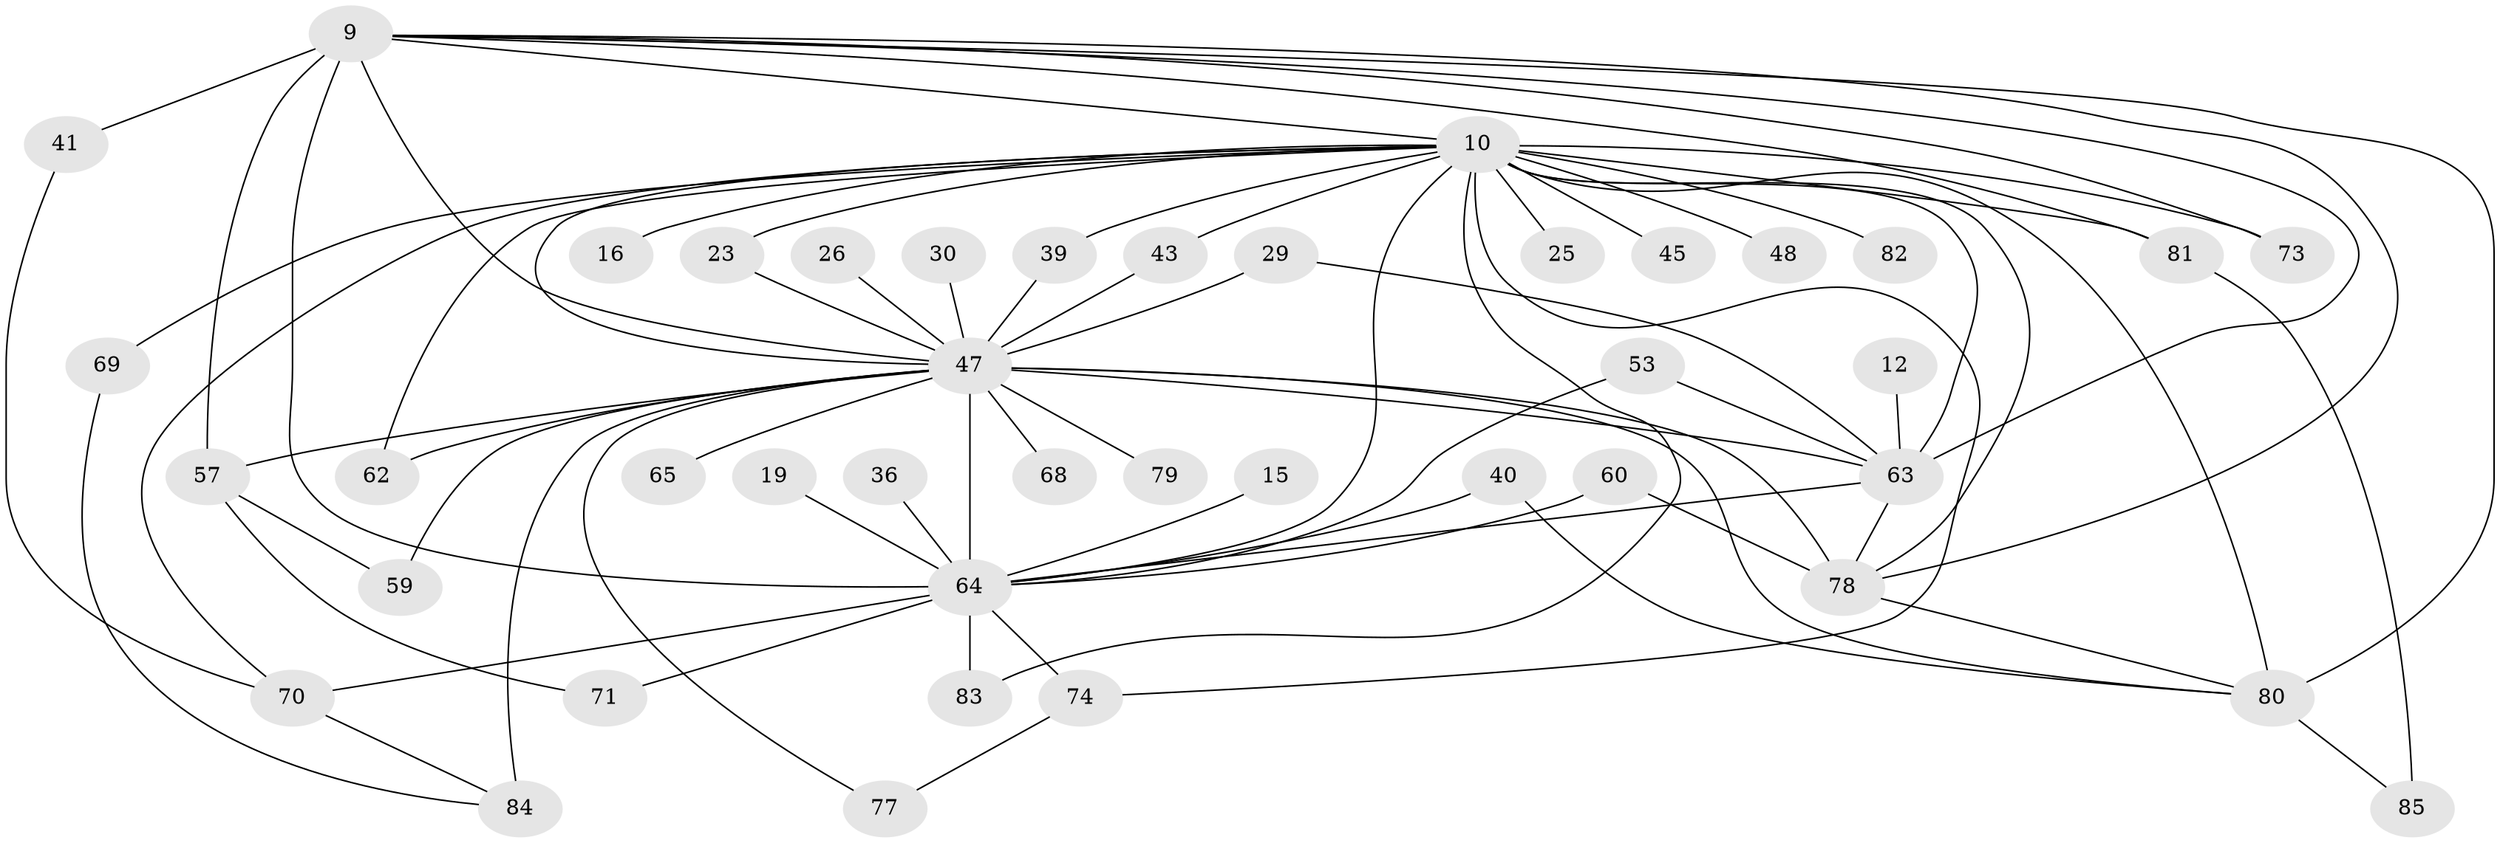 // original degree distribution, {24: 0.011764705882352941, 19: 0.023529411764705882, 25: 0.011764705882352941, 14: 0.011764705882352941, 16: 0.011764705882352941, 12: 0.011764705882352941, 18: 0.011764705882352941, 30: 0.011764705882352941, 15: 0.011764705882352941, 3: 0.23529411764705882, 2: 0.5529411764705883, 5: 0.047058823529411764, 7: 0.023529411764705882, 4: 0.011764705882352941, 6: 0.011764705882352941}
// Generated by graph-tools (version 1.1) at 2025/47/03/04/25 21:47:25]
// undirected, 42 vertices, 74 edges
graph export_dot {
graph [start="1"]
  node [color=gray90,style=filled];
  9 [super="+5"];
  10 [super="+8"];
  12;
  15;
  16;
  19;
  23;
  25;
  26;
  29;
  30;
  36;
  39;
  40;
  41;
  43 [super="+22"];
  45;
  47 [super="+17+20+3"];
  48;
  53;
  57 [super="+14+24"];
  59;
  60;
  62;
  63 [super="+38+6"];
  64 [super="+37+7+56"];
  65;
  68;
  69;
  70 [super="+18+31"];
  71;
  73;
  74;
  77;
  78 [super="+27+50+49+66+61"];
  79;
  80 [super="+72+55+76"];
  81 [super="+58"];
  82;
  83;
  84 [super="+67"];
  85;
  9 -- 10 [weight=4];
  9 -- 73;
  9 -- 64 [weight=6];
  9 -- 41;
  9 -- 80 [weight=3];
  9 -- 57 [weight=3];
  9 -- 81;
  9 -- 47 [weight=5];
  9 -- 63 [weight=4];
  9 -- 78;
  10 -- 16 [weight=2];
  10 -- 25 [weight=2];
  10 -- 48 [weight=2];
  10 -- 63 [weight=5];
  10 -- 69;
  10 -- 81 [weight=2];
  10 -- 82 [weight=2];
  10 -- 73;
  10 -- 74;
  10 -- 83;
  10 -- 23;
  10 -- 39;
  10 -- 43;
  10 -- 45;
  10 -- 62;
  10 -- 70 [weight=2];
  10 -- 47 [weight=4];
  10 -- 64 [weight=4];
  10 -- 78 [weight=3];
  10 -- 80 [weight=4];
  12 -- 63;
  15 -- 64 [weight=2];
  19 -- 64 [weight=2];
  23 -- 47;
  26 -- 47 [weight=2];
  29 -- 47;
  29 -- 63;
  30 -- 47 [weight=2];
  36 -- 64 [weight=2];
  39 -- 47;
  40 -- 64;
  40 -- 80;
  41 -- 70;
  43 -- 47 [weight=2];
  47 -- 65 [weight=2];
  47 -- 68 [weight=2];
  47 -- 77;
  47 -- 79;
  47 -- 84 [weight=3];
  47 -- 57;
  47 -- 59;
  47 -- 62;
  47 -- 64 [weight=7];
  47 -- 63 [weight=5];
  47 -- 78 [weight=6];
  47 -- 80 [weight=2];
  53 -- 64;
  53 -- 63;
  57 -- 71;
  57 -- 59;
  60 -- 64;
  60 -- 78;
  63 -- 64 [weight=5];
  63 -- 78 [weight=2];
  64 -- 70 [weight=2];
  64 -- 71;
  64 -- 74;
  64 -- 83;
  69 -- 84;
  70 -- 84;
  74 -- 77;
  78 -- 80;
  80 -- 85;
  81 -- 85;
}
